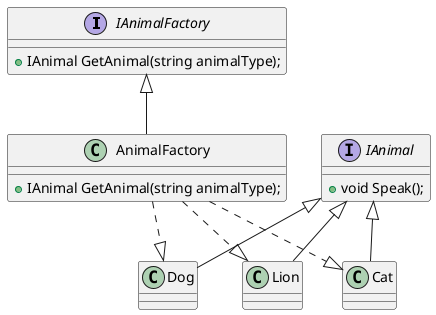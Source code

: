 @startuml
interface IAnimalFactory{
+IAnimal GetAnimal(string animalType);
}
class AnimalFactory{
+IAnimal GetAnimal(string animalType);
}
interface IAnimal{
+void Speak();
}
class Dog{
}
class Lion{
}
class Cat{
}
IAnimal <|-- Dog
IAnimal <|-- Lion
IAnimal <|-- Cat
IAnimalFactory <|-- AnimalFactory
AnimalFactory ..|> Dog
AnimalFactory ..|> Lion
AnimalFactory ..|> Cat
@enduml